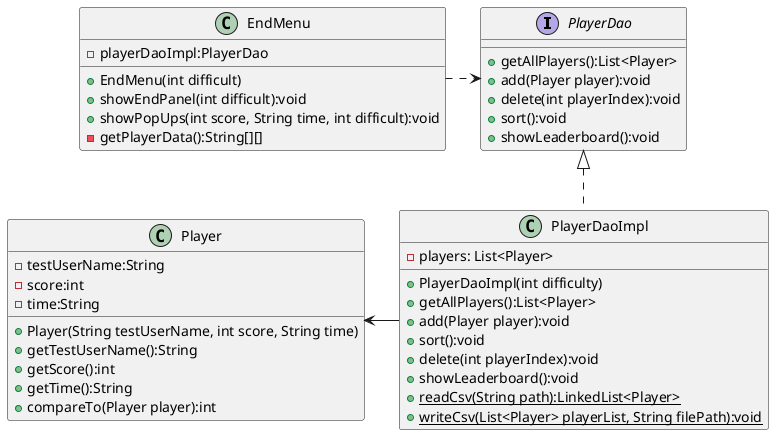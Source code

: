 @startuml
'https://plantuml.com/class-diagram

interface PlayerDao{
    + getAllPlayers():List<Player>
    + add(Player player):void
    + delete(int playerIndex):void
    + sort():void
    + showLeaderboard():void
}

PlayerDao <|.. PlayerDaoImpl
PlayerDao <.left. EndMenu
Player <-right- PlayerDaoImpl

class PlayerDaoImpl {
    - players: List<Player>
    + PlayerDaoImpl(int difficulty)
    + getAllPlayers():List<Player>
    + add(Player player):void
    + sort():void
    + delete(int playerIndex):void
    + showLeaderboard():void
    + {static} readCsv(String path):LinkedList<Player>
    + {static} writeCsv(List<Player> playerList, String filePath):void
}

class Player {
    - testUserName:String
    - score:int
    - time:String
    + Player(String testUserName, int score, String time)
    + getTestUserName():String
    + getScore():int
    + getTime():String
    + compareTo(Player player):int
}

class EndMenu {
    - playerDaoImpl:PlayerDao
    + EndMenu(int difficult)
    + showEndPanel(int difficult):void
    + showPopUps(int score, String time, int difficult):void
    - getPlayerData():String[][]
}

@enduml